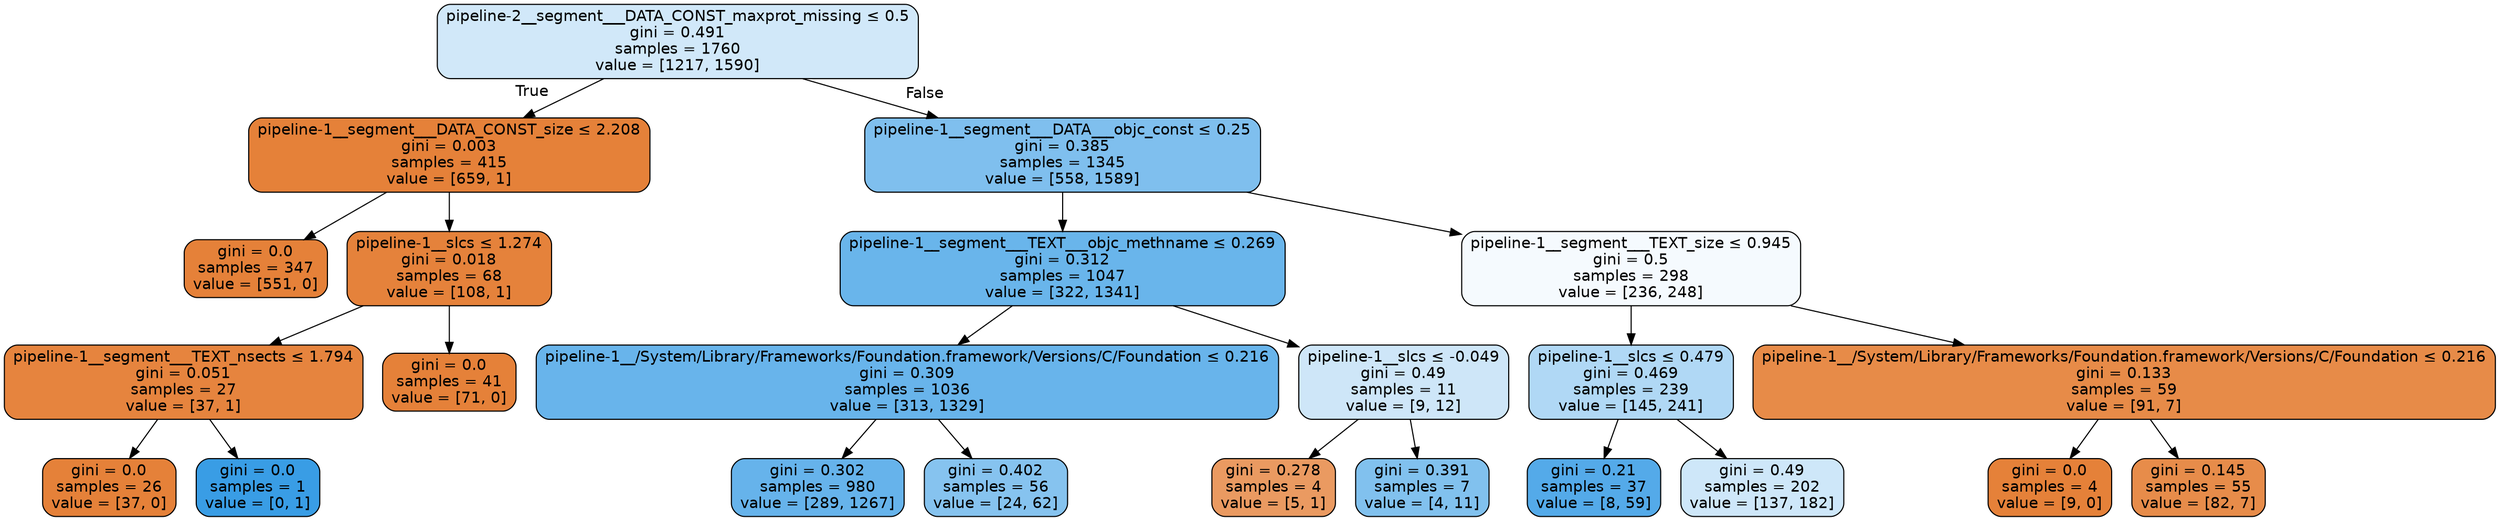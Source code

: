 digraph Tree {
node [shape=box, style="filled, rounded", color="black", fontname="helvetica"] ;
edge [fontname="helvetica"] ;
0 [label=<pipeline-2__segment___DATA_CONST_maxprot_missing &le; 0.5<br/>gini = 0.491<br/>samples = 1760<br/>value = [1217, 1590]>, fillcolor="#d1e8f9"] ;
1 [label=<pipeline-1__segment___DATA_CONST_size &le; 2.208<br/>gini = 0.003<br/>samples = 415<br/>value = [659, 1]>, fillcolor="#e58139"] ;
0 -> 1 [labeldistance=2.5, labelangle=45, headlabel="True"] ;
2 [label=<gini = 0.0<br/>samples = 347<br/>value = [551, 0]>, fillcolor="#e58139"] ;
1 -> 2 ;
3 [label=<pipeline-1__slcs &le; 1.274<br/>gini = 0.018<br/>samples = 68<br/>value = [108, 1]>, fillcolor="#e5823b"] ;
1 -> 3 ;
4 [label=<pipeline-1__segment___TEXT_nsects &le; 1.794<br/>gini = 0.051<br/>samples = 27<br/>value = [37, 1]>, fillcolor="#e6843e"] ;
3 -> 4 ;
5 [label=<gini = 0.0<br/>samples = 26<br/>value = [37, 0]>, fillcolor="#e58139"] ;
4 -> 5 ;
6 [label=<gini = 0.0<br/>samples = 1<br/>value = [0, 1]>, fillcolor="#399de5"] ;
4 -> 6 ;
7 [label=<gini = 0.0<br/>samples = 41<br/>value = [71, 0]>, fillcolor="#e58139"] ;
3 -> 7 ;
8 [label=<pipeline-1__segment___DATA___objc_const &le; 0.25<br/>gini = 0.385<br/>samples = 1345<br/>value = [558, 1589]>, fillcolor="#7fbfee"] ;
0 -> 8 [labeldistance=2.5, labelangle=-45, headlabel="False"] ;
9 [label=<pipeline-1__segment___TEXT___objc_methname &le; 0.269<br/>gini = 0.312<br/>samples = 1047<br/>value = [322, 1341]>, fillcolor="#69b5eb"] ;
8 -> 9 ;
10 [label=<pipeline-1__/System/Library/Frameworks/Foundation.framework/Versions/C/Foundation &le; 0.216<br/>gini = 0.309<br/>samples = 1036<br/>value = [313, 1329]>, fillcolor="#68b4eb"] ;
9 -> 10 ;
11 [label=<gini = 0.302<br/>samples = 980<br/>value = [289, 1267]>, fillcolor="#66b3eb"] ;
10 -> 11 ;
12 [label=<gini = 0.402<br/>samples = 56<br/>value = [24, 62]>, fillcolor="#86c3ef"] ;
10 -> 12 ;
13 [label=<pipeline-1__slcs &le; -0.049<br/>gini = 0.49<br/>samples = 11<br/>value = [9, 12]>, fillcolor="#cee6f8"] ;
9 -> 13 ;
14 [label=<gini = 0.278<br/>samples = 4<br/>value = [5, 1]>, fillcolor="#ea9a61"] ;
13 -> 14 ;
15 [label=<gini = 0.391<br/>samples = 7<br/>value = [4, 11]>, fillcolor="#81c1ee"] ;
13 -> 15 ;
16 [label=<pipeline-1__segment___TEXT_size &le; 0.945<br/>gini = 0.5<br/>samples = 298<br/>value = [236, 248]>, fillcolor="#f5fafe"] ;
8 -> 16 ;
17 [label=<pipeline-1__slcs &le; 0.479<br/>gini = 0.469<br/>samples = 239<br/>value = [145, 241]>, fillcolor="#b0d8f5"] ;
16 -> 17 ;
18 [label=<gini = 0.21<br/>samples = 37<br/>value = [8, 59]>, fillcolor="#54aae9"] ;
17 -> 18 ;
19 [label=<gini = 0.49<br/>samples = 202<br/>value = [137, 182]>, fillcolor="#cee7f9"] ;
17 -> 19 ;
20 [label=<pipeline-1__/System/Library/Frameworks/Foundation.framework/Versions/C/Foundation &le; 0.216<br/>gini = 0.133<br/>samples = 59<br/>value = [91, 7]>, fillcolor="#e78b48"] ;
16 -> 20 ;
21 [label=<gini = 0.0<br/>samples = 4<br/>value = [9, 0]>, fillcolor="#e58139"] ;
20 -> 21 ;
22 [label=<gini = 0.145<br/>samples = 55<br/>value = [82, 7]>, fillcolor="#e78c4a"] ;
20 -> 22 ;
}
